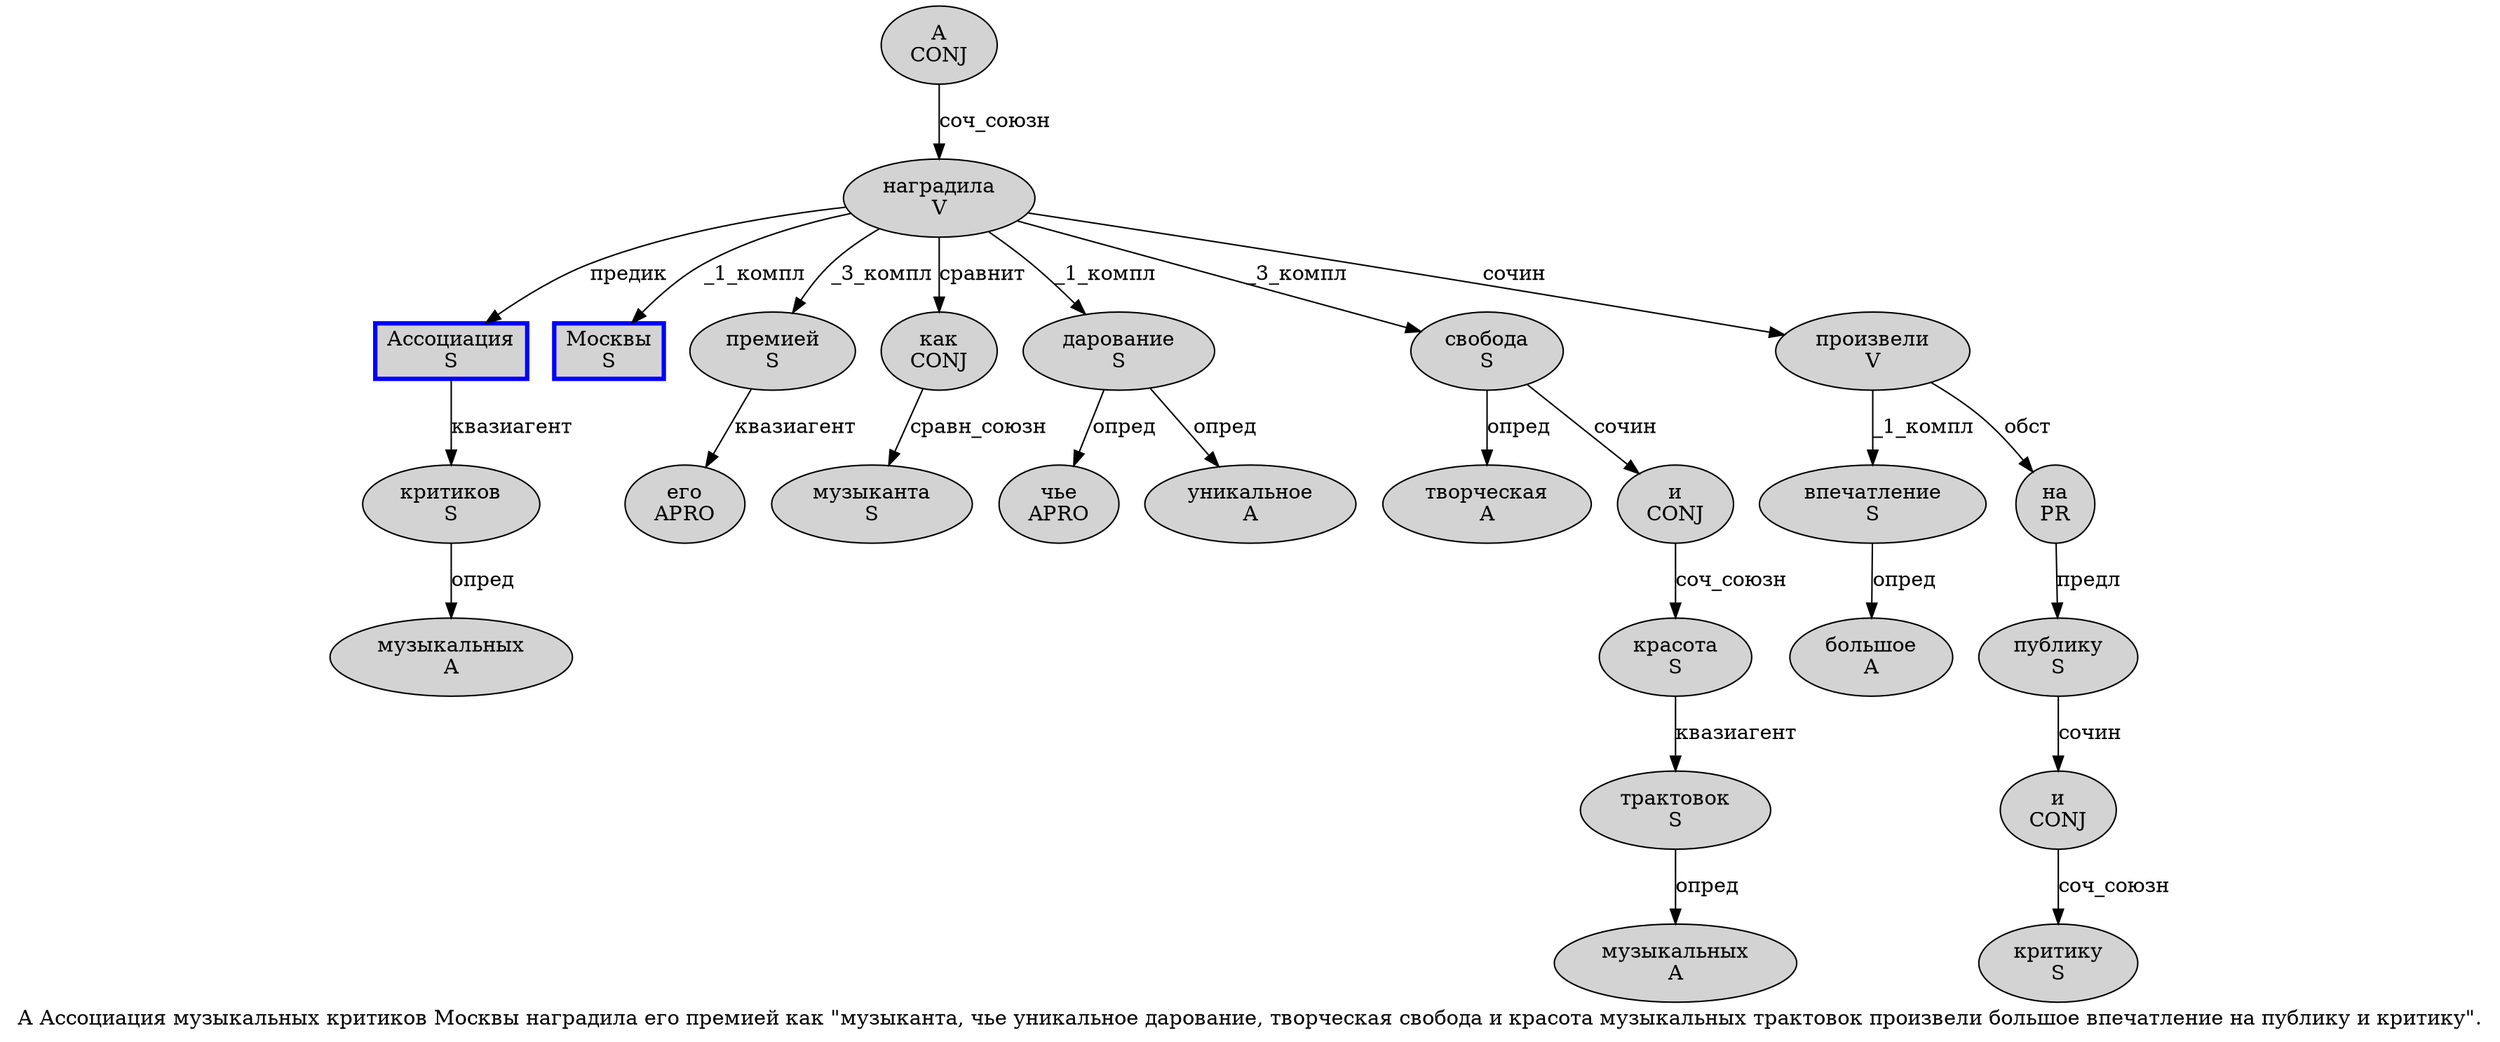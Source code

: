 digraph SENTENCE_183 {
	graph [label="А Ассоциация музыкальных критиков Москвы наградила его премией как \"музыканта, чье уникальное дарование, творческая свобода и красота музыкальных трактовок произвели большое впечатление на публику и критику\"."]
	node [style=filled]
		0 [label="А
CONJ" color="" fillcolor=lightgray penwidth=1 shape=ellipse]
		1 [label="Ассоциация
S" color=blue fillcolor=lightgray penwidth=3 shape=box]
		2 [label="музыкальных
A" color="" fillcolor=lightgray penwidth=1 shape=ellipse]
		3 [label="критиков
S" color="" fillcolor=lightgray penwidth=1 shape=ellipse]
		4 [label="Москвы
S" color=blue fillcolor=lightgray penwidth=3 shape=box]
		5 [label="наградила
V" color="" fillcolor=lightgray penwidth=1 shape=ellipse]
		6 [label="его
APRO" color="" fillcolor=lightgray penwidth=1 shape=ellipse]
		7 [label="премией
S" color="" fillcolor=lightgray penwidth=1 shape=ellipse]
		8 [label="как
CONJ" color="" fillcolor=lightgray penwidth=1 shape=ellipse]
		10 [label="музыканта
S" color="" fillcolor=lightgray penwidth=1 shape=ellipse]
		12 [label="чье
APRO" color="" fillcolor=lightgray penwidth=1 shape=ellipse]
		13 [label="уникальное
A" color="" fillcolor=lightgray penwidth=1 shape=ellipse]
		14 [label="дарование
S" color="" fillcolor=lightgray penwidth=1 shape=ellipse]
		16 [label="творческая
A" color="" fillcolor=lightgray penwidth=1 shape=ellipse]
		17 [label="свобода
S" color="" fillcolor=lightgray penwidth=1 shape=ellipse]
		18 [label="и
CONJ" color="" fillcolor=lightgray penwidth=1 shape=ellipse]
		19 [label="красота
S" color="" fillcolor=lightgray penwidth=1 shape=ellipse]
		20 [label="музыкальных
A" color="" fillcolor=lightgray penwidth=1 shape=ellipse]
		21 [label="трактовок
S" color="" fillcolor=lightgray penwidth=1 shape=ellipse]
		22 [label="произвели
V" color="" fillcolor=lightgray penwidth=1 shape=ellipse]
		23 [label="большое
A" color="" fillcolor=lightgray penwidth=1 shape=ellipse]
		24 [label="впечатление
S" color="" fillcolor=lightgray penwidth=1 shape=ellipse]
		25 [label="на
PR" color="" fillcolor=lightgray penwidth=1 shape=ellipse]
		26 [label="публику
S" color="" fillcolor=lightgray penwidth=1 shape=ellipse]
		27 [label="и
CONJ" color="" fillcolor=lightgray penwidth=1 shape=ellipse]
		28 [label="критику
S" color="" fillcolor=lightgray penwidth=1 shape=ellipse]
			26 -> 27 [label="сочин"]
			14 -> 12 [label="опред"]
			14 -> 13 [label="опред"]
			22 -> 24 [label="_1_компл"]
			22 -> 25 [label="обст"]
			19 -> 21 [label="квазиагент"]
			8 -> 10 [label="сравн_союзн"]
			24 -> 23 [label="опред"]
			3 -> 2 [label="опред"]
			1 -> 3 [label="квазиагент"]
			27 -> 28 [label="соч_союзн"]
			0 -> 5 [label="соч_союзн"]
			7 -> 6 [label="квазиагент"]
			5 -> 1 [label="предик"]
			5 -> 4 [label="_1_компл"]
			5 -> 7 [label="_3_компл"]
			5 -> 8 [label="сравнит"]
			5 -> 14 [label="_1_компл"]
			5 -> 17 [label="_3_компл"]
			5 -> 22 [label="сочин"]
			25 -> 26 [label="предл"]
			21 -> 20 [label="опред"]
			18 -> 19 [label="соч_союзн"]
			17 -> 16 [label="опред"]
			17 -> 18 [label="сочин"]
}